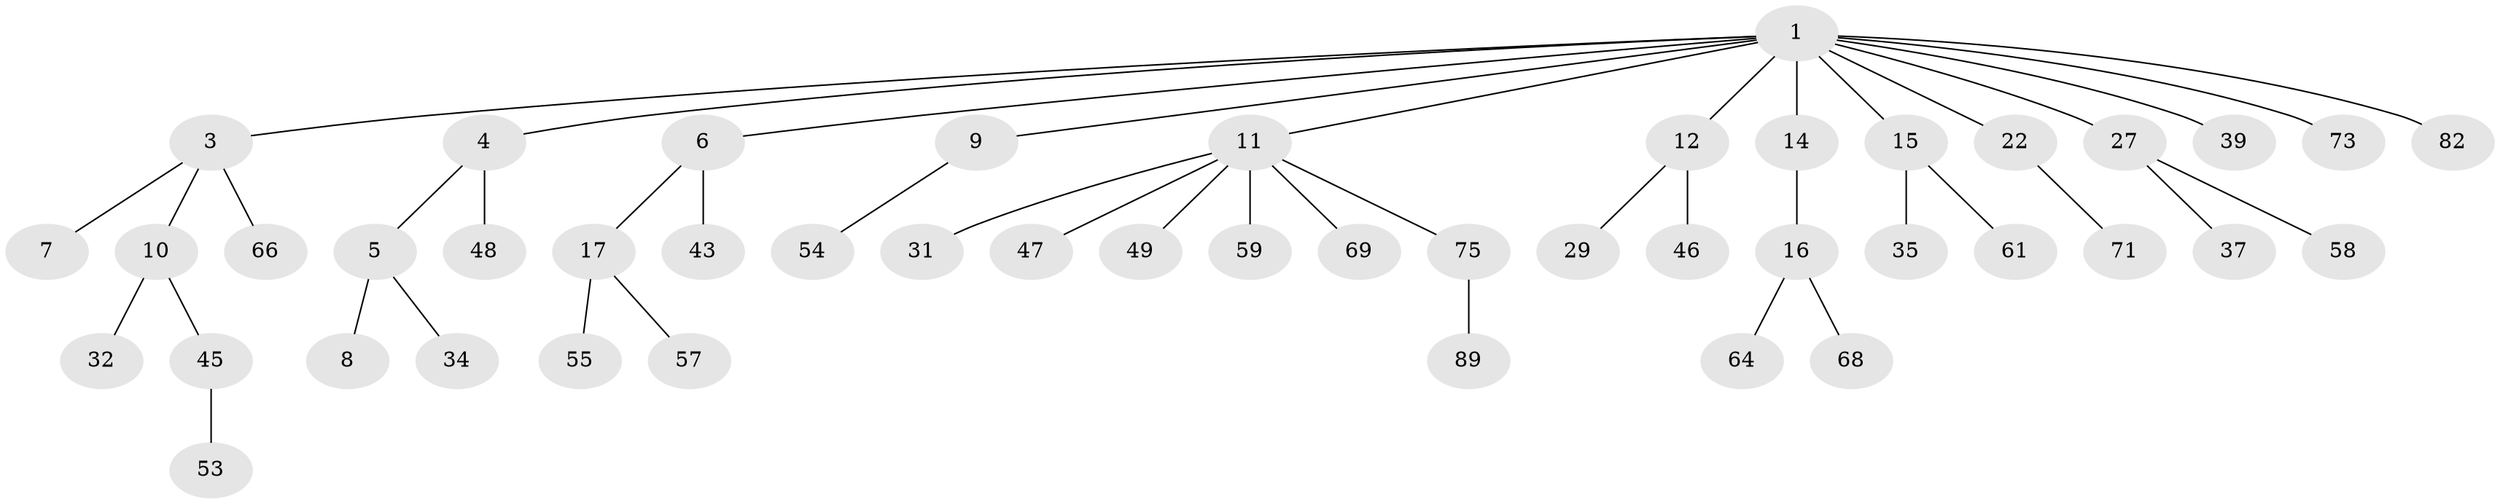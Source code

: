 // original degree distribution, {6: 0.010869565217391304, 9: 0.010869565217391304, 4: 0.07608695652173914, 3: 0.09782608695652174, 1: 0.4782608695652174, 7: 0.010869565217391304, 5: 0.010869565217391304, 2: 0.30434782608695654}
// Generated by graph-tools (version 1.1) at 2025/15/03/09/25 04:15:42]
// undirected, 46 vertices, 45 edges
graph export_dot {
graph [start="1"]
  node [color=gray90,style=filled];
  1 [super="+2"];
  3;
  4 [super="+30"];
  5;
  6 [super="+24"];
  7 [super="+84+40"];
  8;
  9 [super="+21"];
  10 [super="+26"];
  11 [super="+25+63+33+36"];
  12 [super="+13+20"];
  14 [super="+77+19"];
  15 [super="+51+65"];
  16 [super="+23+18"];
  17 [super="+44"];
  22;
  27 [super="+28+38"];
  29;
  31;
  32 [super="+80"];
  34 [super="+52"];
  35 [super="+41"];
  37;
  39 [super="+76"];
  43 [super="+78"];
  45;
  46 [super="+90"];
  47 [super="+74"];
  48;
  49 [super="+56+60+86"];
  53 [super="+81"];
  54 [super="+62"];
  55;
  57 [super="+72"];
  58;
  59;
  61;
  64;
  66;
  68;
  69;
  71;
  73;
  75;
  82;
  89;
  1 -- 6;
  1 -- 11;
  1 -- 15;
  1 -- 27;
  1 -- 73;
  1 -- 3;
  1 -- 4;
  1 -- 39;
  1 -- 9;
  1 -- 12;
  1 -- 14;
  1 -- 82;
  1 -- 22;
  3 -- 7;
  3 -- 10;
  3 -- 66;
  4 -- 5;
  4 -- 48;
  5 -- 8;
  5 -- 34;
  6 -- 17;
  6 -- 43;
  9 -- 54;
  10 -- 32;
  10 -- 45;
  11 -- 49;
  11 -- 75;
  11 -- 31;
  11 -- 47;
  11 -- 69;
  11 -- 59;
  12 -- 29;
  12 -- 46;
  14 -- 16;
  15 -- 35;
  15 -- 61;
  16 -- 64;
  16 -- 68;
  17 -- 55;
  17 -- 57;
  22 -- 71;
  27 -- 58;
  27 -- 37;
  45 -- 53;
  75 -- 89;
}
